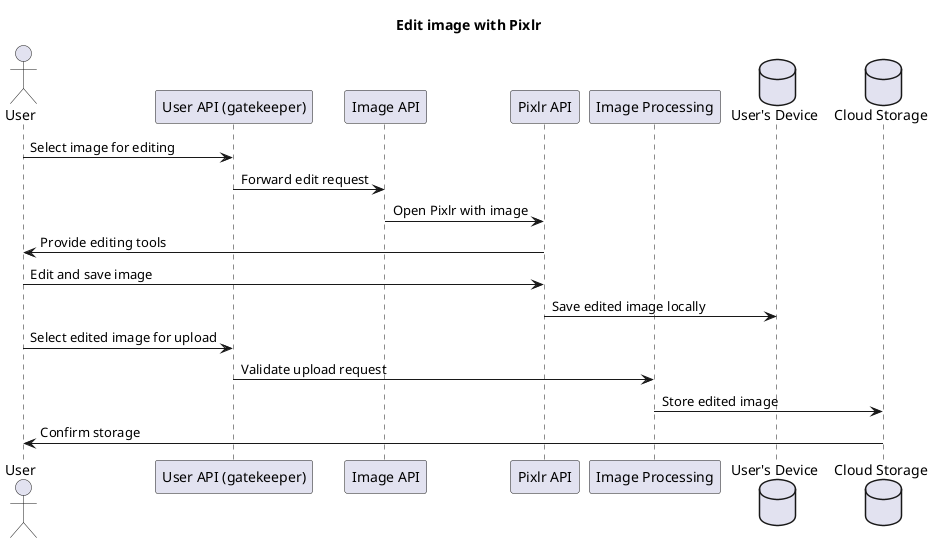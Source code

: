 @startuml Edit image with Pixlr
    title Edit image with Pixlr

    actor User
    participant "User API (gatekeeper)" as U
    participant "Image API" as I
    participant "Pixlr API" as P
    participant "Image Processing" as IP
    database "User's Device" as Device
    database "Cloud Storage" as FS

    User -> U: Select image for editing
    U -> I: Forward edit request
    I -> P: Open Pixlr with image
    P -> User: Provide editing tools
    User -> P: Edit and save image
    P -> Device: Save edited image locally
    User -> U: Select edited image for upload
    U -> IP: Validate upload request
    IP -> FS: Store edited image
    FS -> User: Confirm storage
@enduml
